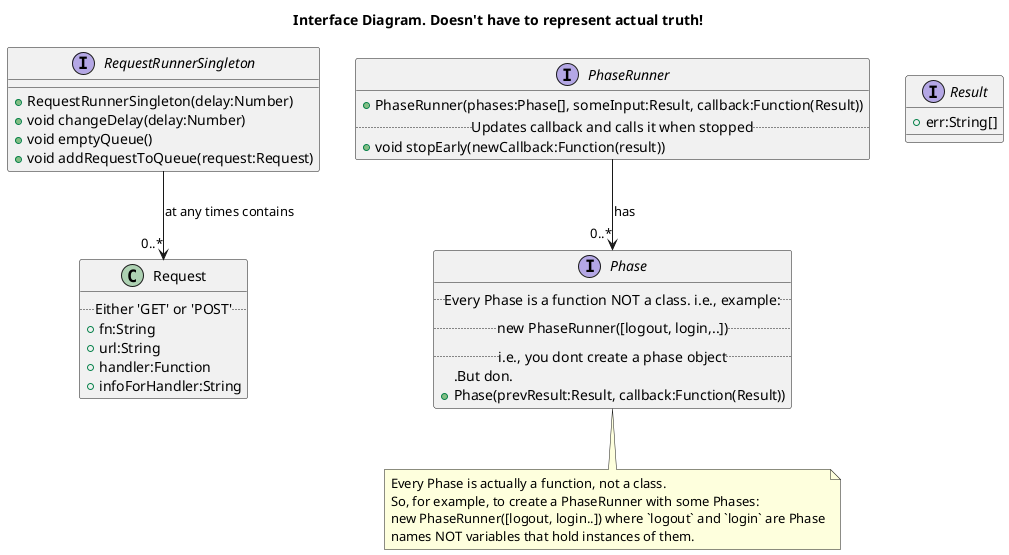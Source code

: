 ' The diagram uses PlantUML. A picture will always be saved with the same name.
' Interface diagram: i.e., a class diagram with only interfaces. My notation xD
' Please note that this is a conceptual model, implementation may differ. For
' example: I won't really create a class called Request, I'll just use objects.
' Also, may not resemble exactly the class diagram.
@startuml
  title Interface Diagram. Doesn't have to represent actual truth!
  RequestRunnerSingleton --> "0..*" Request : at any times contains
  PhaseRunner --> "0..*" Phase : has
  class Request {
    ..Either 'GET' or 'POST'..
    +fn:String
    +url:String
    +handler:Function
    +infoForHandler:String
  }
  interface RequestRunnerSingleton {
    +RequestRunnerSingleton(delay:Number)
    +void changeDelay(delay:Number)
    +void emptyQueue()
    +void addRequestToQueue(request:Request)
  }
  interface Phase {
    ..Every Phase is a function NOT a class. i.e., example:..
    ..new PhaseRunner([logout, login,..])..
    ..i.e., you dont create a phase object..
    .But don.
    +Phase(prevResult:Result, callback:Function(Result))
  }
  note bottom of Phase
    Every Phase is actually a function, not a class.
    So, for example, to create a PhaseRunner with some Phases:
    new PhaseRunner([logout, login..]) where `logout` and `login` are Phase
    names NOT variables that hold instances of them.
  end note
  interface PhaseRunner {
    +PhaseRunner(phases:Phase[], someInput:Result, callback:Function(Result))
    ..Updates callback and calls it when stopped..
    +void stopEarly(newCallback:Function(result))
  }
  interface Result {
    +err:String[]
  }
@enduml
